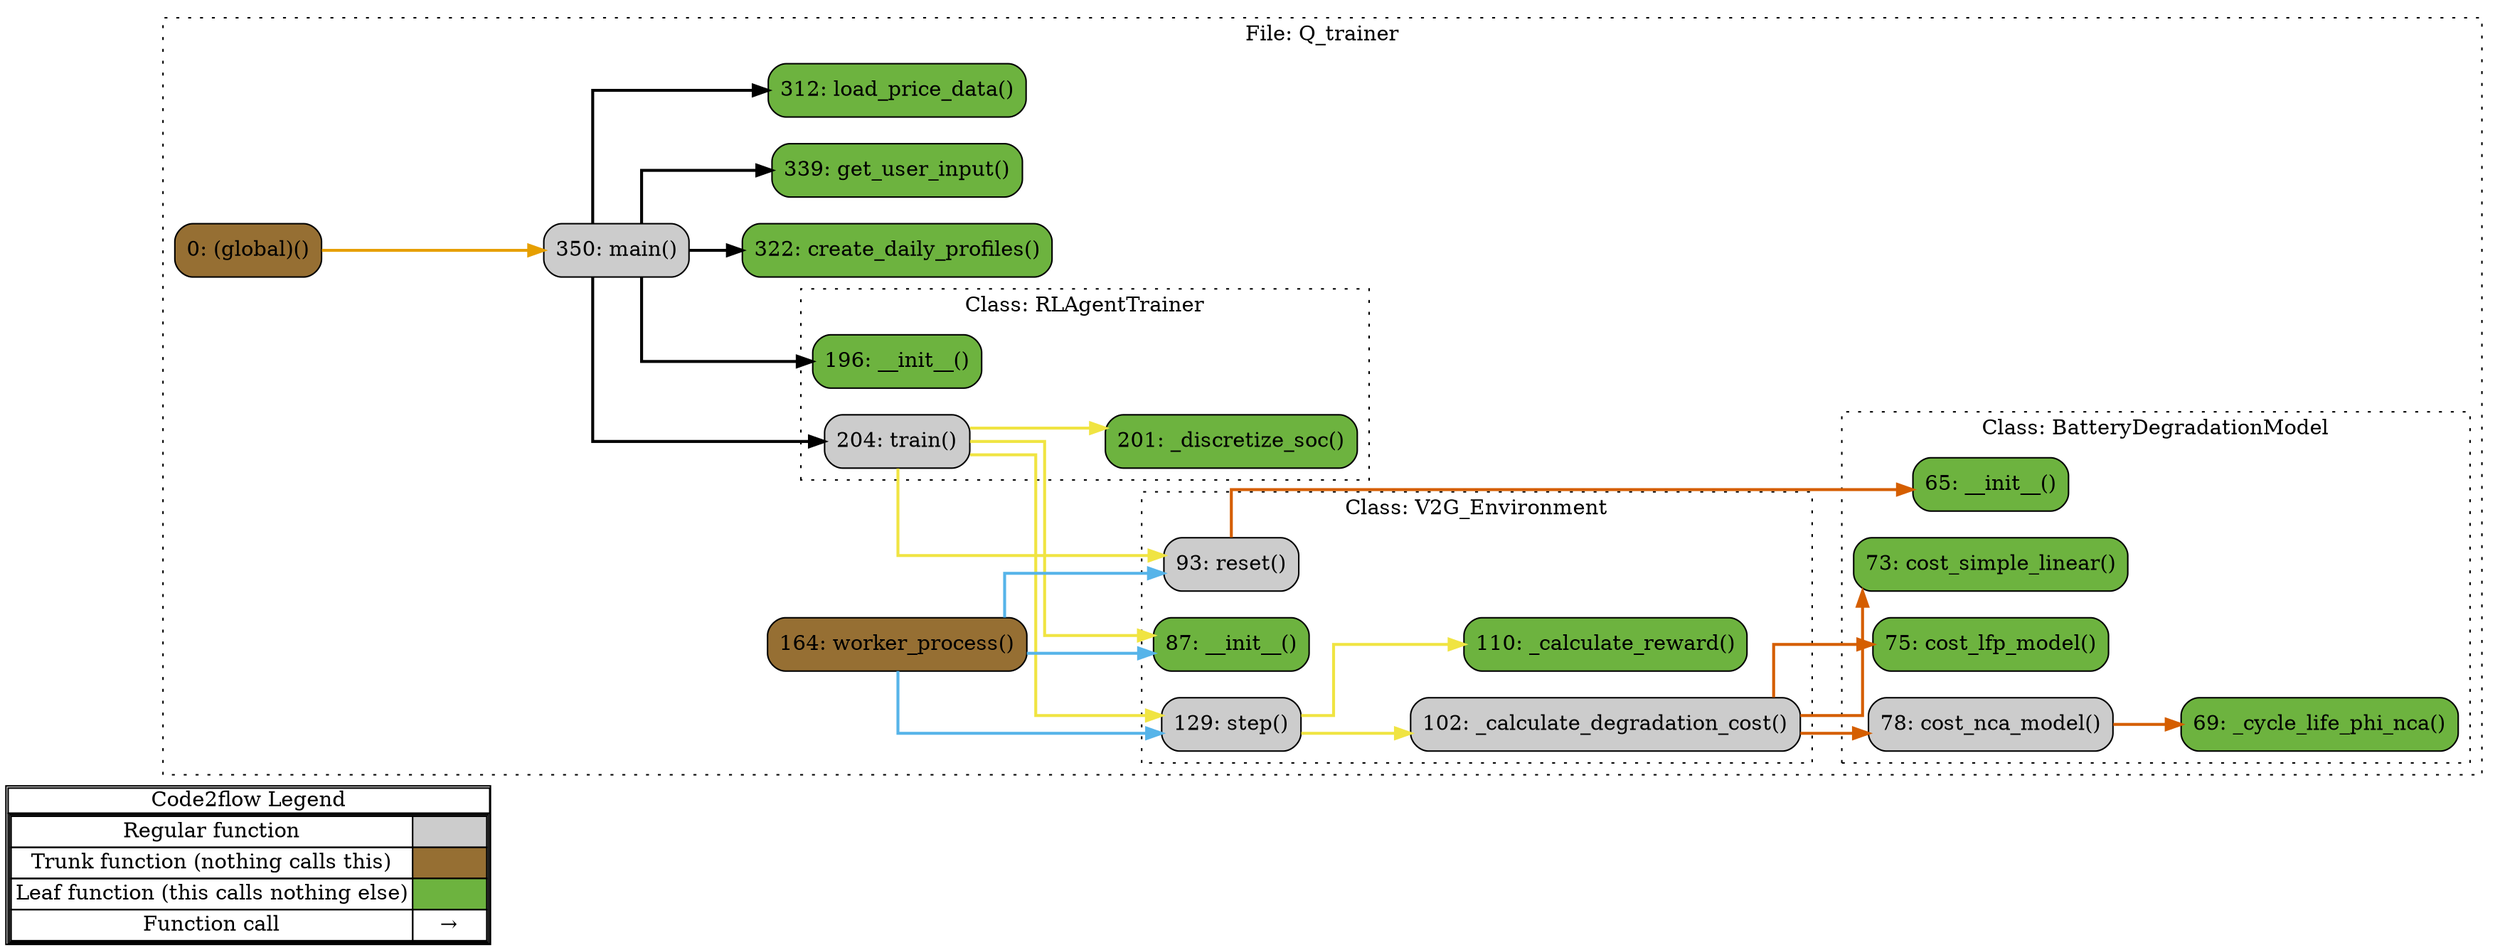 digraph G {
concentrate=true;
splines="ortho";
rankdir="LR";
subgraph legend{
    rank = min;
    label = "legend";
    Legend [shape=none, margin=0, label = <
        <table cellspacing="0" cellpadding="0" border="1"><tr><td>Code2flow Legend</td></tr><tr><td>
        <table cellspacing="0">
        <tr><td>Regular function</td><td width="50px" bgcolor='#cccccc'></td></tr>
        <tr><td>Trunk function (nothing calls this)</td><td bgcolor='#966F33'></td></tr>
        <tr><td>Leaf function (this calls nothing else)</td><td bgcolor='#6db33f'></td></tr>
        <tr><td>Function call</td><td><font color='black'>&#8594;</font></td></tr>
        </table></td></tr></table>
        >];
}node_80ff9021 [label="0: (global)()" name="Q_trainer::(global)" shape="rect" style="rounded,filled" fillcolor="#966F33" ];
node_8da38dd6 [label="65: __init__()" name="Q_trainer::BatteryDegradationModel.__init__" shape="rect" style="rounded,filled" fillcolor="#6db33f" ];
node_172d7ea3 [label="69: _cycle_life_phi_nca()" name="Q_trainer::BatteryDegradationModel._cycle_life_phi_nca" shape="rect" style="rounded,filled" fillcolor="#6db33f" ];
node_c75c3115 [label="75: cost_lfp_model()" name="Q_trainer::BatteryDegradationModel.cost_lfp_model" shape="rect" style="rounded,filled" fillcolor="#6db33f" ];
node_fad7f456 [label="78: cost_nca_model()" name="Q_trainer::BatteryDegradationModel.cost_nca_model" shape="rect" style="rounded,filled" fillcolor="#cccccc" ];
node_68a8a8d6 [label="73: cost_simple_linear()" name="Q_trainer::BatteryDegradationModel.cost_simple_linear" shape="rect" style="rounded,filled" fillcolor="#6db33f" ];
node_2910577c [label="196: __init__()" name="Q_trainer::RLAgentTrainer.__init__" shape="rect" style="rounded,filled" fillcolor="#6db33f" ];
node_30a2de8c [label="201: _discretize_soc()" name="Q_trainer::RLAgentTrainer._discretize_soc" shape="rect" style="rounded,filled" fillcolor="#6db33f" ];
node_80ef882c [label="204: train()" name="Q_trainer::RLAgentTrainer.train" shape="rect" style="rounded,filled" fillcolor="#cccccc" ];
node_0a9c0615 [label="87: __init__()" name="Q_trainer::V2G_Environment.__init__" shape="rect" style="rounded,filled" fillcolor="#6db33f" ];
node_68e0d676 [label="102: _calculate_degradation_cost()" name="Q_trainer::V2G_Environment._calculate_degradation_cost" shape="rect" style="rounded,filled" fillcolor="#cccccc" ];
node_0011ae02 [label="110: _calculate_reward()" name="Q_trainer::V2G_Environment._calculate_reward" shape="rect" style="rounded,filled" fillcolor="#6db33f" ];
node_240852f6 [label="93: reset()" name="Q_trainer::V2G_Environment.reset" shape="rect" style="rounded,filled" fillcolor="#cccccc" ];
node_3fb190b4 [label="129: step()" name="Q_trainer::V2G_Environment.step" shape="rect" style="rounded,filled" fillcolor="#cccccc" ];
node_58232915 [label="322: create_daily_profiles()" name="Q_trainer::create_daily_profiles" shape="rect" style="rounded,filled" fillcolor="#6db33f" ];
node_c641140c [label="339: get_user_input()" name="Q_trainer::get_user_input" shape="rect" style="rounded,filled" fillcolor="#6db33f" ];
node_8a4ad580 [label="312: load_price_data()" name="Q_trainer::load_price_data" shape="rect" style="rounded,filled" fillcolor="#6db33f" ];
node_aa105af0 [label="350: main()" name="Q_trainer::main" shape="rect" style="rounded,filled" fillcolor="#cccccc" ];
node_69030efa [label="164: worker_process()" name="Q_trainer::worker_process" shape="rect" style="rounded,filled" fillcolor="#966F33" ];
node_80ff9021 -> node_aa105af0 [color="#E69F00" penwidth="2"];
node_fad7f456 -> node_172d7ea3 [color="#D55E00" penwidth="2"];
node_fad7f456 -> node_172d7ea3 [color="#D55E00" penwidth="2"];
node_80ef882c -> node_30a2de8c [color="#F0E442" penwidth="2"];
node_80ef882c -> node_30a2de8c [color="#F0E442" penwidth="2"];
node_80ef882c -> node_0a9c0615 [color="#F0E442" penwidth="2"];
node_80ef882c -> node_240852f6 [color="#F0E442" penwidth="2"];
node_80ef882c -> node_3fb190b4 [color="#F0E442" penwidth="2"];
node_68e0d676 -> node_c75c3115 [color="#D55E00" penwidth="2"];
node_68e0d676 -> node_fad7f456 [color="#D55E00" penwidth="2"];
node_68e0d676 -> node_68a8a8d6 [color="#D55E00" penwidth="2"];
node_240852f6 -> node_8da38dd6 [color="#D55E00" penwidth="2"];
node_3fb190b4 -> node_68e0d676 [color="#F0E442" penwidth="2"];
node_3fb190b4 -> node_0011ae02 [color="#F0E442" penwidth="2"];
node_aa105af0 -> node_2910577c [color="#000000" penwidth="2"];
node_aa105af0 -> node_80ef882c [color="#000000" penwidth="2"];
node_aa105af0 -> node_58232915 [color="#000000" penwidth="2"];
node_aa105af0 -> node_c641140c [color="#000000" penwidth="2"];
node_aa105af0 -> node_c641140c [color="#000000" penwidth="2"];
node_aa105af0 -> node_c641140c [color="#000000" penwidth="2"];
node_aa105af0 -> node_8a4ad580 [color="#000000" penwidth="2"];
node_69030efa -> node_0a9c0615 [color="#56B4E9" penwidth="2"];
node_69030efa -> node_240852f6 [color="#56B4E9" penwidth="2"];
node_69030efa -> node_3fb190b4 [color="#56B4E9" penwidth="2"];
subgraph cluster_3eb84831 {
    node_69030efa node_8a4ad580 node_58232915 node_c641140c node_aa105af0 node_80ff9021;
    label="File: Q_trainer";
    name="Q_trainer";
    style="filled";
    graph[style=dotted];
    subgraph cluster_39f3aad8 {
        node_8da38dd6 node_172d7ea3 node_68a8a8d6 node_c75c3115 node_fad7f456;
        label="Class: BatteryDegradationModel";
        name="BatteryDegradationModel";
        style="filled";
        graph[style=dotted];
    };
    subgraph cluster_afeeec53 {
        node_0a9c0615 node_240852f6 node_68e0d676 node_0011ae02 node_3fb190b4;
        label="Class: V2G_Environment";
        name="V2G_Environment";
        style="filled";
        graph[style=dotted];
    };
    subgraph cluster_a71fac1e {
        node_2910577c node_30a2de8c node_80ef882c;
        label="Class: RLAgentTrainer";
        name="RLAgentTrainer";
        style="filled";
        graph[style=dotted];
    };
};
}
